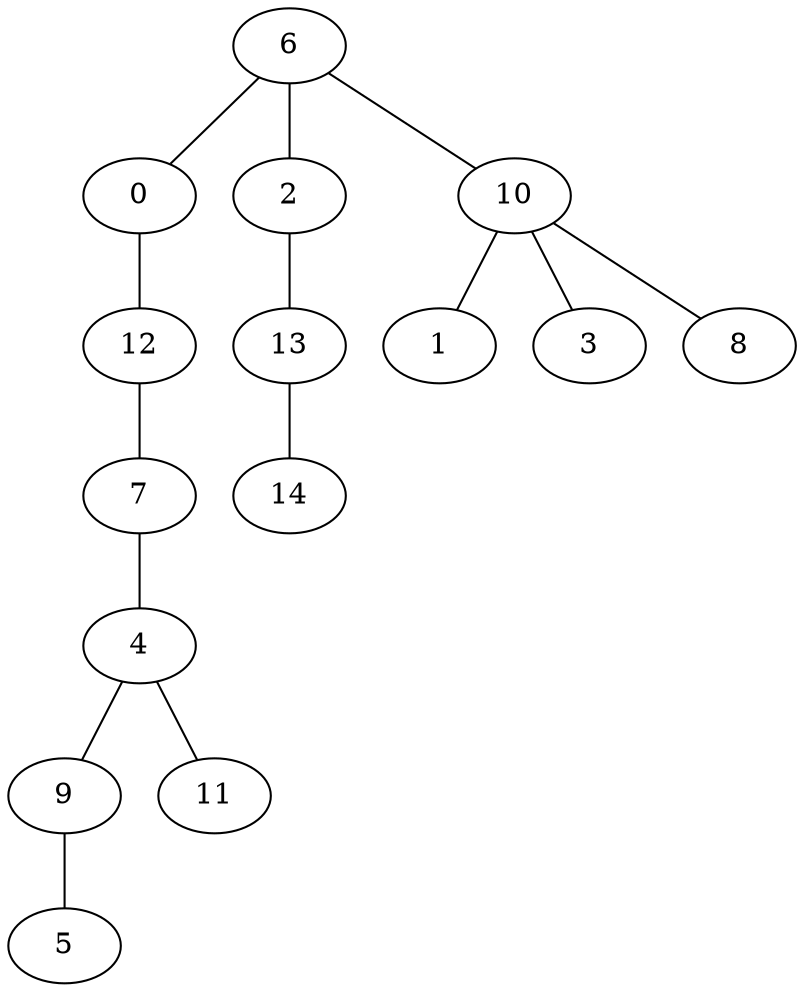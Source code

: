 strict graph "" {
	6 -- 0;
	6 -- 2;
	6 -- 10;
	0 -- 12;
	2 -- 13;
	10 -- 1;
	10 -- 3;
	10 -- 8;
	13 -- 14;
	12 -- 7;
	7 -- 4;
	4 -- 9;
	4 -- 11;
	9 -- 5;
}
